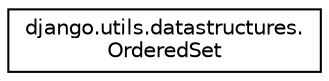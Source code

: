 digraph "Graphical Class Hierarchy"
{
 // LATEX_PDF_SIZE
  edge [fontname="Helvetica",fontsize="10",labelfontname="Helvetica",labelfontsize="10"];
  node [fontname="Helvetica",fontsize="10",shape=record];
  rankdir="LR";
  Node0 [label="django.utils.datastructures.\lOrderedSet",height=0.2,width=0.4,color="black", fillcolor="white", style="filled",URL="$classdjango_1_1utils_1_1datastructures_1_1_ordered_set.html",tooltip=" "];
}
